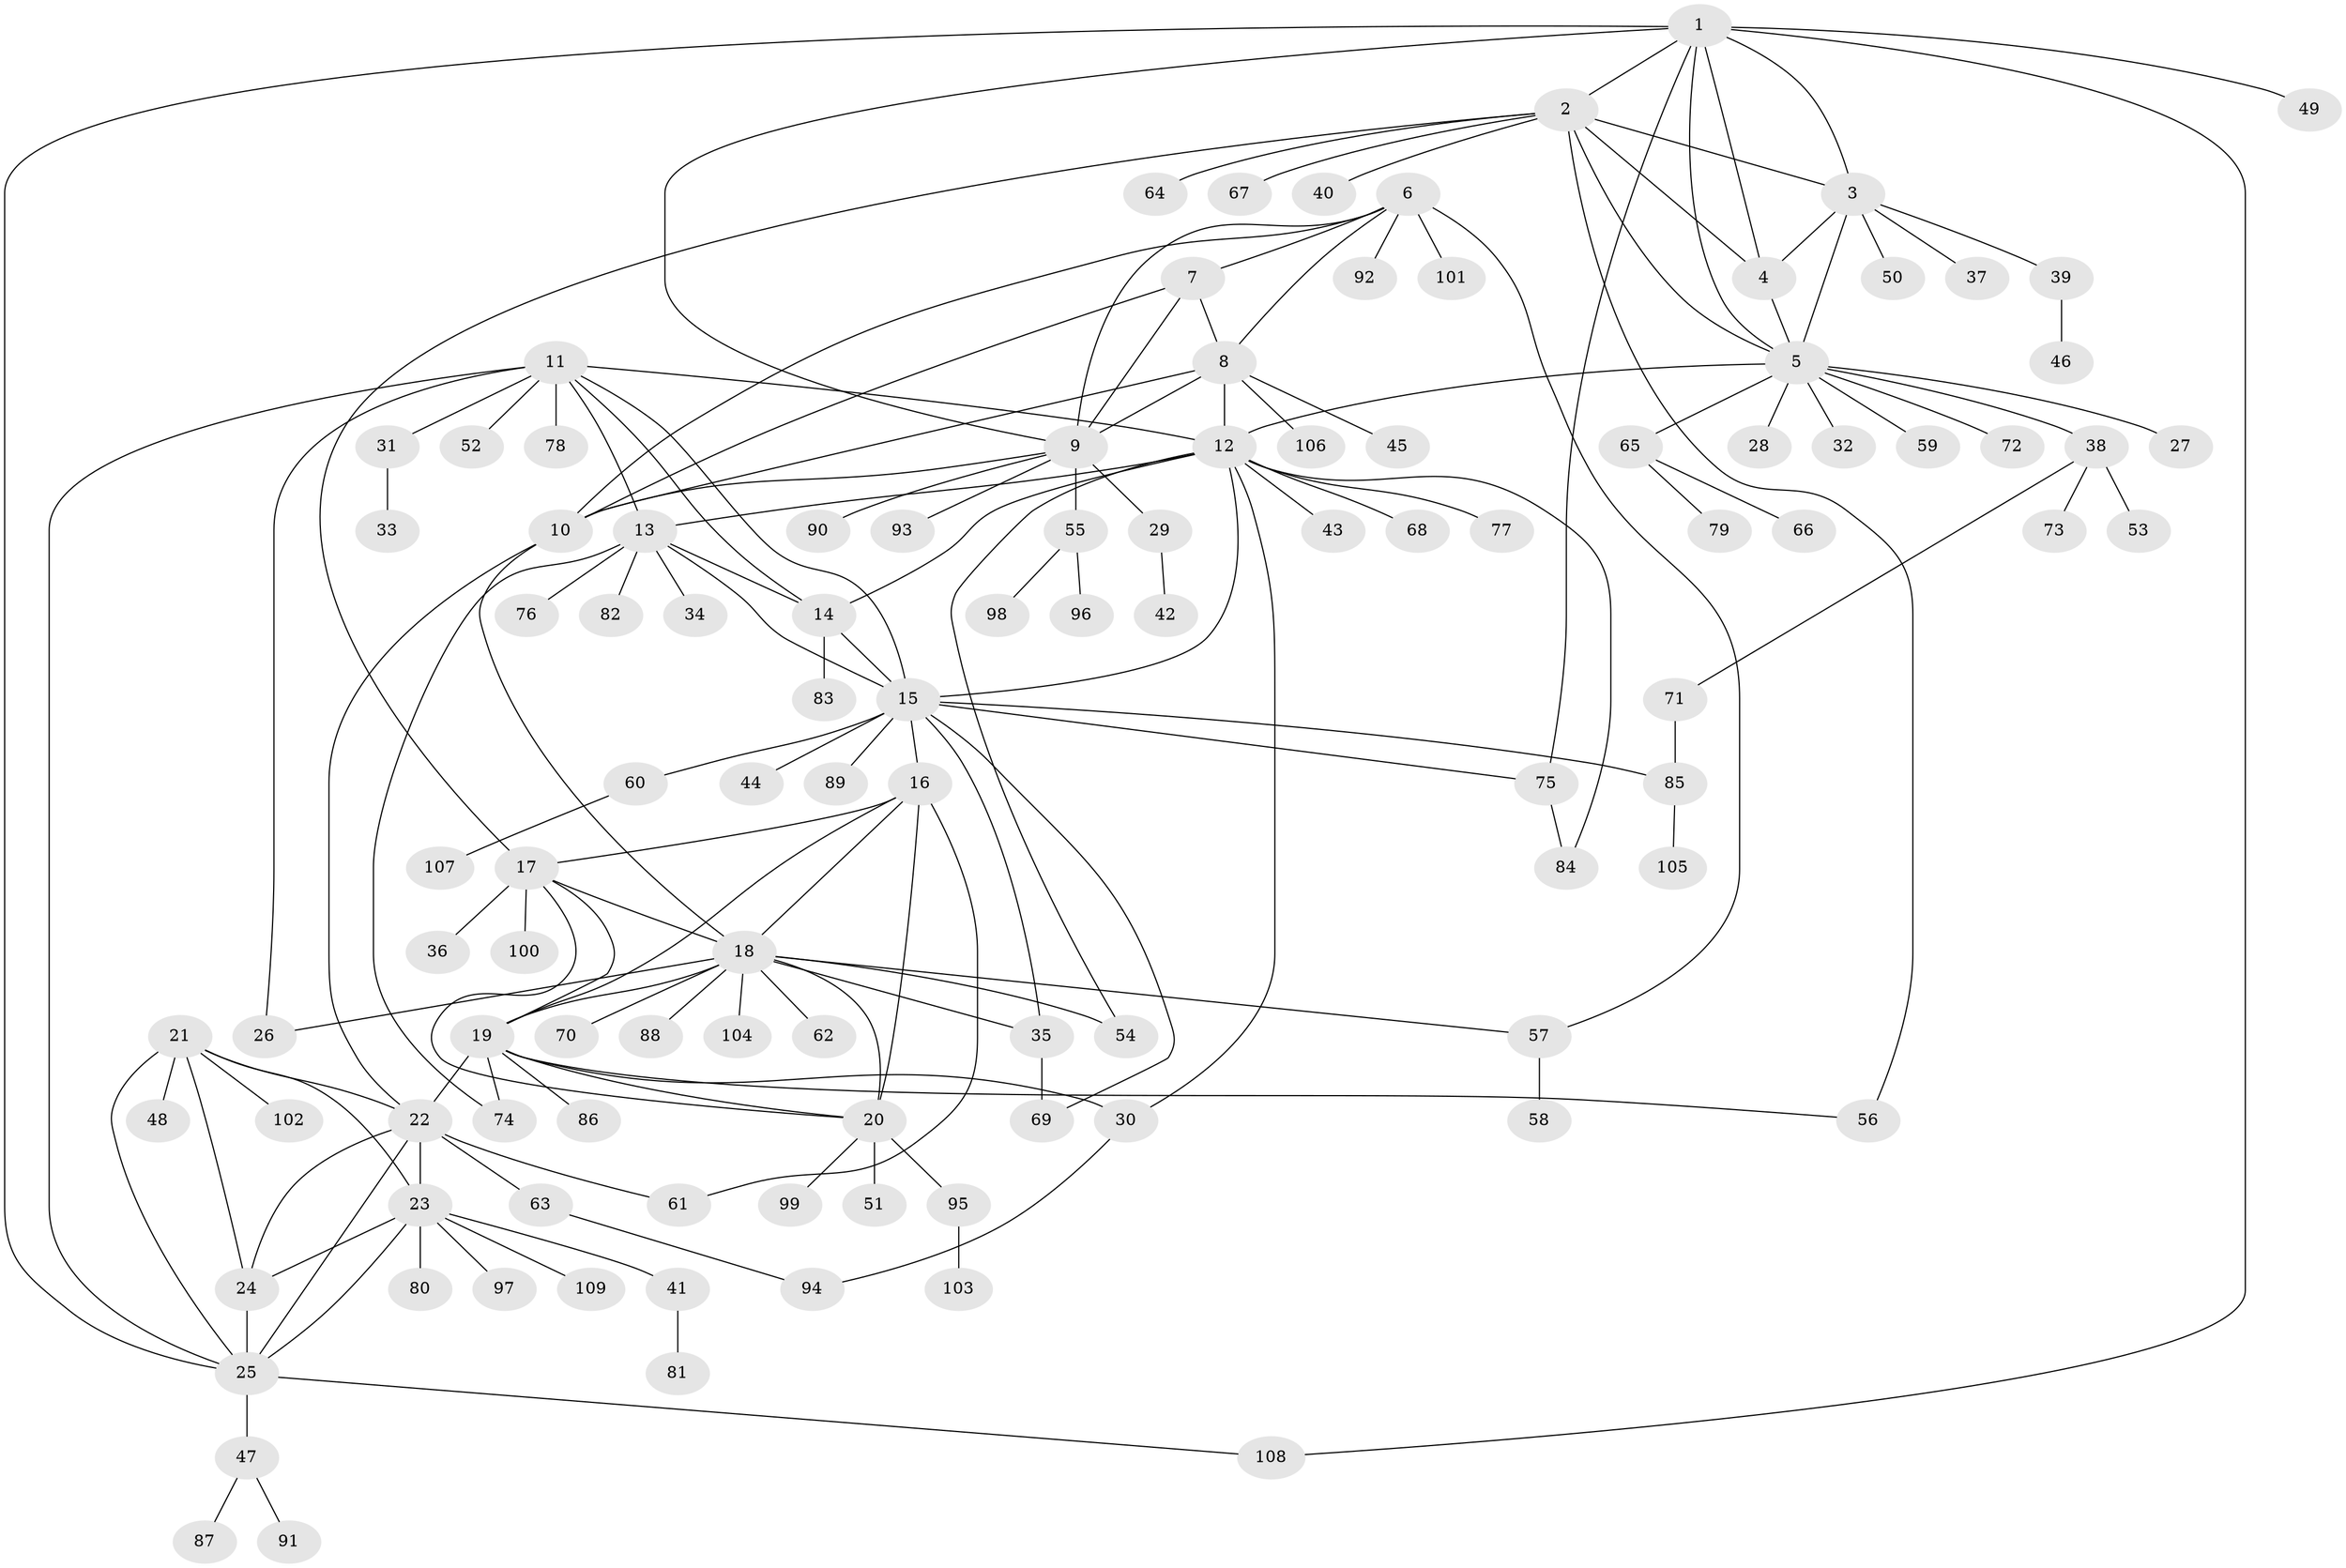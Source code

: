 // coarse degree distribution, {8: 0.09090909090909091, 5: 0.1590909090909091, 4: 0.06818181818181818, 6: 0.022727272727272728, 9: 0.045454545454545456, 7: 0.045454545454545456, 10: 0.022727272727272728, 2: 0.25, 3: 0.06818181818181818, 1: 0.22727272727272727}
// Generated by graph-tools (version 1.1) at 2025/52/03/04/25 22:52:44]
// undirected, 109 vertices, 158 edges
graph export_dot {
  node [color=gray90,style=filled];
  1;
  2;
  3;
  4;
  5;
  6;
  7;
  8;
  9;
  10;
  11;
  12;
  13;
  14;
  15;
  16;
  17;
  18;
  19;
  20;
  21;
  22;
  23;
  24;
  25;
  26;
  27;
  28;
  29;
  30;
  31;
  32;
  33;
  34;
  35;
  36;
  37;
  38;
  39;
  40;
  41;
  42;
  43;
  44;
  45;
  46;
  47;
  48;
  49;
  50;
  51;
  52;
  53;
  54;
  55;
  56;
  57;
  58;
  59;
  60;
  61;
  62;
  63;
  64;
  65;
  66;
  67;
  68;
  69;
  70;
  71;
  72;
  73;
  74;
  75;
  76;
  77;
  78;
  79;
  80;
  81;
  82;
  83;
  84;
  85;
  86;
  87;
  88;
  89;
  90;
  91;
  92;
  93;
  94;
  95;
  96;
  97;
  98;
  99;
  100;
  101;
  102;
  103;
  104;
  105;
  106;
  107;
  108;
  109;
  1 -- 2;
  1 -- 3;
  1 -- 4;
  1 -- 5;
  1 -- 9;
  1 -- 25;
  1 -- 49;
  1 -- 75;
  1 -- 108;
  2 -- 3;
  2 -- 4;
  2 -- 5;
  2 -- 17;
  2 -- 40;
  2 -- 56;
  2 -- 64;
  2 -- 67;
  3 -- 4;
  3 -- 5;
  3 -- 37;
  3 -- 39;
  3 -- 50;
  4 -- 5;
  5 -- 12;
  5 -- 27;
  5 -- 28;
  5 -- 32;
  5 -- 38;
  5 -- 59;
  5 -- 65;
  5 -- 72;
  6 -- 7;
  6 -- 8;
  6 -- 9;
  6 -- 10;
  6 -- 57;
  6 -- 92;
  6 -- 101;
  7 -- 8;
  7 -- 9;
  7 -- 10;
  8 -- 9;
  8 -- 10;
  8 -- 12;
  8 -- 45;
  8 -- 106;
  9 -- 10;
  9 -- 29;
  9 -- 55;
  9 -- 90;
  9 -- 93;
  10 -- 18;
  10 -- 22;
  11 -- 12;
  11 -- 13;
  11 -- 14;
  11 -- 15;
  11 -- 25;
  11 -- 26;
  11 -- 31;
  11 -- 52;
  11 -- 78;
  12 -- 13;
  12 -- 14;
  12 -- 15;
  12 -- 30;
  12 -- 43;
  12 -- 54;
  12 -- 68;
  12 -- 77;
  12 -- 84;
  13 -- 14;
  13 -- 15;
  13 -- 34;
  13 -- 74;
  13 -- 76;
  13 -- 82;
  14 -- 15;
  14 -- 83;
  15 -- 16;
  15 -- 35;
  15 -- 44;
  15 -- 60;
  15 -- 69;
  15 -- 75;
  15 -- 85;
  15 -- 89;
  16 -- 17;
  16 -- 18;
  16 -- 19;
  16 -- 20;
  16 -- 61;
  17 -- 18;
  17 -- 19;
  17 -- 20;
  17 -- 36;
  17 -- 100;
  18 -- 19;
  18 -- 20;
  18 -- 26;
  18 -- 35;
  18 -- 54;
  18 -- 57;
  18 -- 62;
  18 -- 70;
  18 -- 88;
  18 -- 104;
  19 -- 20;
  19 -- 22;
  19 -- 30;
  19 -- 56;
  19 -- 74;
  19 -- 86;
  20 -- 51;
  20 -- 95;
  20 -- 99;
  21 -- 22;
  21 -- 23;
  21 -- 24;
  21 -- 25;
  21 -- 48;
  21 -- 102;
  22 -- 23;
  22 -- 24;
  22 -- 25;
  22 -- 61;
  22 -- 63;
  23 -- 24;
  23 -- 25;
  23 -- 41;
  23 -- 80;
  23 -- 97;
  23 -- 109;
  24 -- 25;
  25 -- 47;
  25 -- 108;
  29 -- 42;
  30 -- 94;
  31 -- 33;
  35 -- 69;
  38 -- 53;
  38 -- 71;
  38 -- 73;
  39 -- 46;
  41 -- 81;
  47 -- 87;
  47 -- 91;
  55 -- 96;
  55 -- 98;
  57 -- 58;
  60 -- 107;
  63 -- 94;
  65 -- 66;
  65 -- 79;
  71 -- 85;
  75 -- 84;
  85 -- 105;
  95 -- 103;
}

